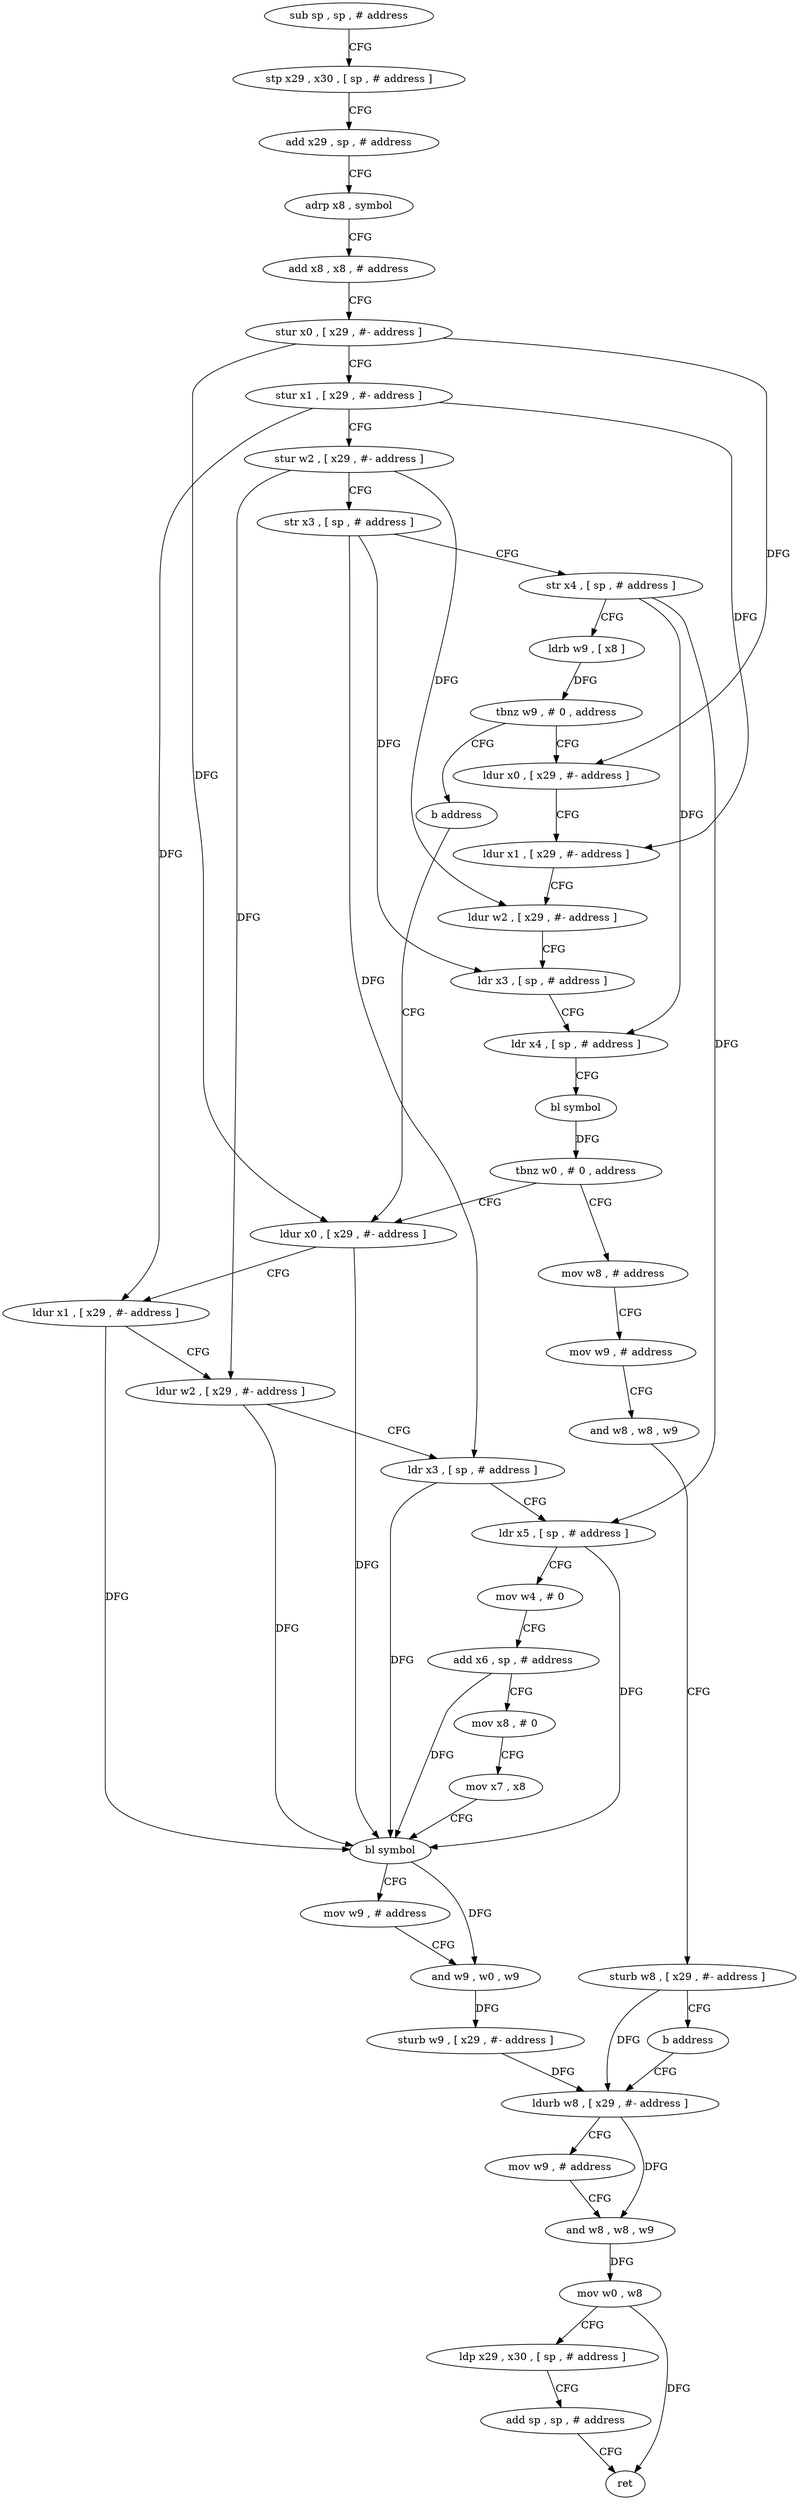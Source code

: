 digraph "func" {
"4213728" [label = "sub sp , sp , # address" ]
"4213732" [label = "stp x29 , x30 , [ sp , # address ]" ]
"4213736" [label = "add x29 , sp , # address" ]
"4213740" [label = "adrp x8 , symbol" ]
"4213744" [label = "add x8 , x8 , # address" ]
"4213748" [label = "stur x0 , [ x29 , #- address ]" ]
"4213752" [label = "stur x1 , [ x29 , #- address ]" ]
"4213756" [label = "stur w2 , [ x29 , #- address ]" ]
"4213760" [label = "str x3 , [ sp , # address ]" ]
"4213764" [label = "str x4 , [ sp , # address ]" ]
"4213768" [label = "ldrb w9 , [ x8 ]" ]
"4213772" [label = "tbnz w9 , # 0 , address" ]
"4213780" [label = "ldur x0 , [ x29 , #- address ]" ]
"4213776" [label = "b address" ]
"4213784" [label = "ldur x1 , [ x29 , #- address ]" ]
"4213788" [label = "ldur w2 , [ x29 , #- address ]" ]
"4213792" [label = "ldr x3 , [ sp , # address ]" ]
"4213796" [label = "ldr x4 , [ sp , # address ]" ]
"4213800" [label = "bl symbol" ]
"4213804" [label = "tbnz w0 , # 0 , address" ]
"4213828" [label = "ldur x0 , [ x29 , #- address ]" ]
"4213808" [label = "mov w8 , # address" ]
"4213832" [label = "ldur x1 , [ x29 , #- address ]" ]
"4213836" [label = "ldur w2 , [ x29 , #- address ]" ]
"4213840" [label = "ldr x3 , [ sp , # address ]" ]
"4213844" [label = "ldr x5 , [ sp , # address ]" ]
"4213848" [label = "mov w4 , # 0" ]
"4213852" [label = "add x6 , sp , # address" ]
"4213856" [label = "mov x8 , # 0" ]
"4213860" [label = "mov x7 , x8" ]
"4213864" [label = "bl symbol" ]
"4213868" [label = "mov w9 , # address" ]
"4213872" [label = "and w9 , w0 , w9" ]
"4213876" [label = "sturb w9 , [ x29 , #- address ]" ]
"4213880" [label = "ldurb w8 , [ x29 , #- address ]" ]
"4213812" [label = "mov w9 , # address" ]
"4213816" [label = "and w8 , w8 , w9" ]
"4213820" [label = "sturb w8 , [ x29 , #- address ]" ]
"4213824" [label = "b address" ]
"4213884" [label = "mov w9 , # address" ]
"4213888" [label = "and w8 , w8 , w9" ]
"4213892" [label = "mov w0 , w8" ]
"4213896" [label = "ldp x29 , x30 , [ sp , # address ]" ]
"4213900" [label = "add sp , sp , # address" ]
"4213904" [label = "ret" ]
"4213728" -> "4213732" [ label = "CFG" ]
"4213732" -> "4213736" [ label = "CFG" ]
"4213736" -> "4213740" [ label = "CFG" ]
"4213740" -> "4213744" [ label = "CFG" ]
"4213744" -> "4213748" [ label = "CFG" ]
"4213748" -> "4213752" [ label = "CFG" ]
"4213748" -> "4213780" [ label = "DFG" ]
"4213748" -> "4213828" [ label = "DFG" ]
"4213752" -> "4213756" [ label = "CFG" ]
"4213752" -> "4213784" [ label = "DFG" ]
"4213752" -> "4213832" [ label = "DFG" ]
"4213756" -> "4213760" [ label = "CFG" ]
"4213756" -> "4213788" [ label = "DFG" ]
"4213756" -> "4213836" [ label = "DFG" ]
"4213760" -> "4213764" [ label = "CFG" ]
"4213760" -> "4213792" [ label = "DFG" ]
"4213760" -> "4213840" [ label = "DFG" ]
"4213764" -> "4213768" [ label = "CFG" ]
"4213764" -> "4213796" [ label = "DFG" ]
"4213764" -> "4213844" [ label = "DFG" ]
"4213768" -> "4213772" [ label = "DFG" ]
"4213772" -> "4213780" [ label = "CFG" ]
"4213772" -> "4213776" [ label = "CFG" ]
"4213780" -> "4213784" [ label = "CFG" ]
"4213776" -> "4213828" [ label = "CFG" ]
"4213784" -> "4213788" [ label = "CFG" ]
"4213788" -> "4213792" [ label = "CFG" ]
"4213792" -> "4213796" [ label = "CFG" ]
"4213796" -> "4213800" [ label = "CFG" ]
"4213800" -> "4213804" [ label = "DFG" ]
"4213804" -> "4213828" [ label = "CFG" ]
"4213804" -> "4213808" [ label = "CFG" ]
"4213828" -> "4213832" [ label = "CFG" ]
"4213828" -> "4213864" [ label = "DFG" ]
"4213808" -> "4213812" [ label = "CFG" ]
"4213832" -> "4213836" [ label = "CFG" ]
"4213832" -> "4213864" [ label = "DFG" ]
"4213836" -> "4213840" [ label = "CFG" ]
"4213836" -> "4213864" [ label = "DFG" ]
"4213840" -> "4213844" [ label = "CFG" ]
"4213840" -> "4213864" [ label = "DFG" ]
"4213844" -> "4213848" [ label = "CFG" ]
"4213844" -> "4213864" [ label = "DFG" ]
"4213848" -> "4213852" [ label = "CFG" ]
"4213852" -> "4213856" [ label = "CFG" ]
"4213852" -> "4213864" [ label = "DFG" ]
"4213856" -> "4213860" [ label = "CFG" ]
"4213860" -> "4213864" [ label = "CFG" ]
"4213864" -> "4213868" [ label = "CFG" ]
"4213864" -> "4213872" [ label = "DFG" ]
"4213868" -> "4213872" [ label = "CFG" ]
"4213872" -> "4213876" [ label = "DFG" ]
"4213876" -> "4213880" [ label = "DFG" ]
"4213880" -> "4213884" [ label = "CFG" ]
"4213880" -> "4213888" [ label = "DFG" ]
"4213812" -> "4213816" [ label = "CFG" ]
"4213816" -> "4213820" [ label = "CFG" ]
"4213820" -> "4213824" [ label = "CFG" ]
"4213820" -> "4213880" [ label = "DFG" ]
"4213824" -> "4213880" [ label = "CFG" ]
"4213884" -> "4213888" [ label = "CFG" ]
"4213888" -> "4213892" [ label = "DFG" ]
"4213892" -> "4213896" [ label = "CFG" ]
"4213892" -> "4213904" [ label = "DFG" ]
"4213896" -> "4213900" [ label = "CFG" ]
"4213900" -> "4213904" [ label = "CFG" ]
}
